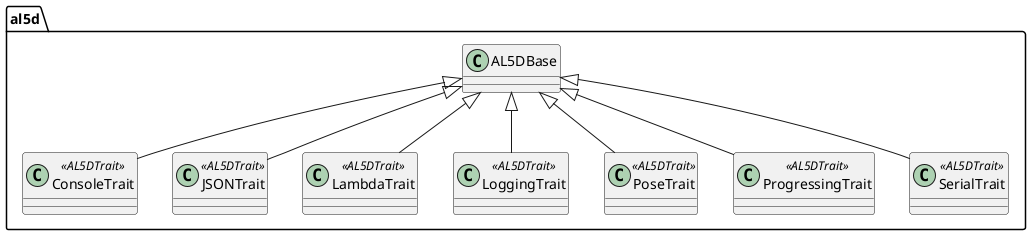 @startuml

namespace al5d {
    class ConsoleTrait<<AL5DTrait>>
    class JSONTrait<<AL5DTrait>>
    class LambdaTrait<<AL5DTrait>>
    class LoggingTrait<<AL5DTrait>>
    class PoseTrait<<AL5DTrait>>
    class ProgressingTrait<<AL5DTrait>>
    class SerialTrait<<AL5DTrait>>

    AL5DBase <|-- ConsoleTrait
    AL5DBase <|-- JSONTrait
    AL5DBase <|-- LambdaTrait
    AL5DBase <|-- LoggingTrait
    AL5DBase <|-- PoseTrait
    AL5DBase <|-- ProgressingTrait
    AL5DBase <|-- SerialTrait
}

@enduml
